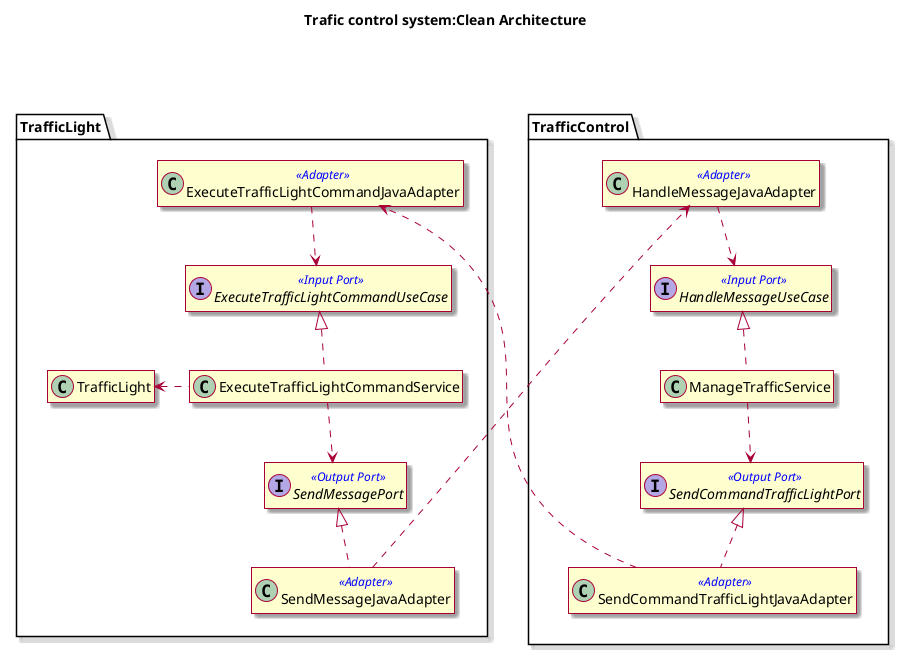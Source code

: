 @startuml clean architecture

skin rose
skinparam Nodesep 50 // horizontal spacing
' skinparam ranksep 20 // vertical spacing

skinparam ClassStereotypeFontColor blue
' scale max 4000 width
hide empty members
' top to bottom direction

title Trafic control system:Clean Architecture


package TrafficControl <<Folder>> {

    class          ManageTrafficService
    interface      HandleMessageUseCase <<Input Port>>
    class          HandleMessageJavaAdapter <<Adapter>>
    interface      SendCommandTrafficLightPort <<Output Port>>
    together {
        class          SendCommandTrafficLightJavaAdapter <<Adapter>>
        ' class          SendCommandTrafficLightSocketAdapter <<Adapter>>
    }

    HandleMessageJavaAdapter ..> HandleMessageUseCase
    HandleMessageUseCase <|.. ManageTrafficService
    ManageTrafficService ..> SendCommandTrafficLightPort
    SendCommandTrafficLightPort <|.. SendCommandTrafficLightJavaAdapter
    ' SendCommandTrafficLightPort <|. SendCommandTrafficLightSocketAdapter

}

package TrafficLight <<Folder>> {

    class          ExecuteTrafficLightCommandService
    interface      ExecuteTrafficLightCommandUseCase <<Input Port>>
    class          ExecuteTrafficLightCommandJavaAdapter <<Adapter>>
    interface      SendMessagePort <<Output Port>>
    class          SendMessageJavaAdapter <<Adapter>>
    class          TrafficLight

    ExecuteTrafficLightCommandJavaAdapter ..> ExecuteTrafficLightCommandUseCase
    ExecuteTrafficLightCommandUseCase <|.. ExecuteTrafficLightCommandService
    ExecuteTrafficLightCommandService ..> SendMessagePort
    SendMessagePort <|.. SendMessageJavaAdapter
    ExecuteTrafficLightCommandService .l.> TrafficLight

}



TrafficControl.SendCommandTrafficLightJavaAdapter .r.> TrafficLight.ExecuteTrafficLightCommandJavaAdapter
TrafficControl.HandleMessageJavaAdapter <.l. TrafficLight.SendMessageJavaAdapter

' start for layout purposes
TrafficControl .left[hidden].> TrafficLight
' end layout purposes

@enduml